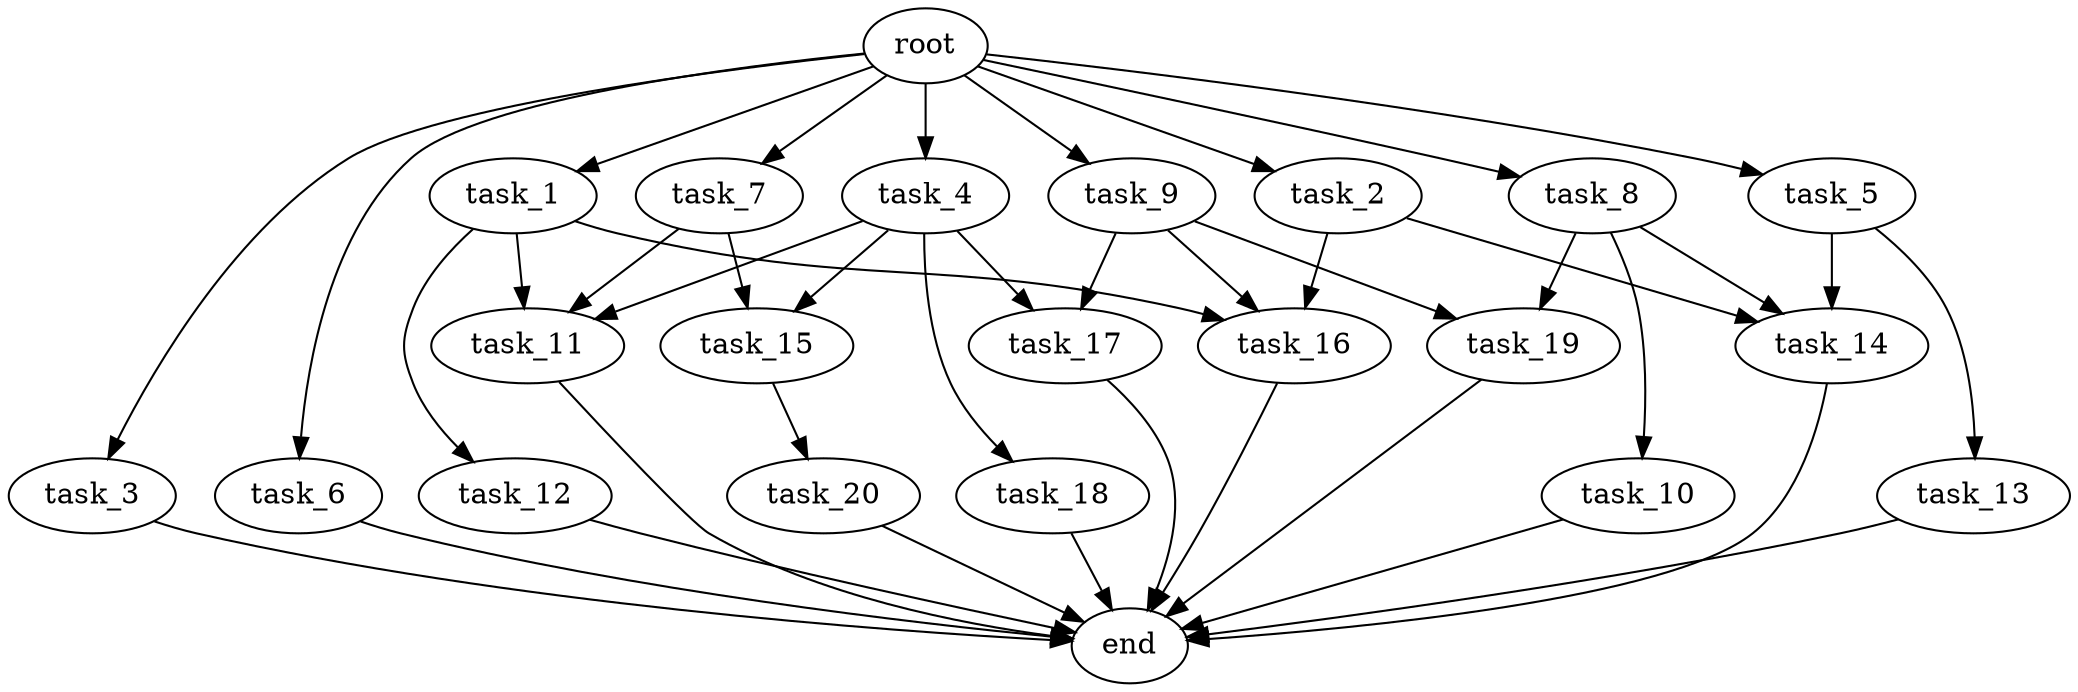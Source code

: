 digraph G {
  root [size="0.000000e+00"];
  task_1 [size="7.525833e+10"];
  task_2 [size="6.540989e+10"];
  task_3 [size="1.206899e+10"];
  task_4 [size="4.908960e+10"];
  task_5 [size="4.324152e+10"];
  task_6 [size="8.063726e+10"];
  task_7 [size="3.101703e+10"];
  task_8 [size="6.849934e+10"];
  task_9 [size="1.313735e+10"];
  task_10 [size="6.655537e+10"];
  task_11 [size="8.320697e+10"];
  task_12 [size="5.127020e+10"];
  task_13 [size="4.896741e+10"];
  task_14 [size="8.854245e+10"];
  task_15 [size="4.764920e+10"];
  task_16 [size="5.631008e+10"];
  task_17 [size="4.231283e+10"];
  task_18 [size="7.565150e+10"];
  task_19 [size="8.110133e+10"];
  task_20 [size="6.139064e+10"];
  end [size="0.000000e+00"];

  root -> task_1 [size="1.000000e-12"];
  root -> task_2 [size="1.000000e-12"];
  root -> task_3 [size="1.000000e-12"];
  root -> task_4 [size="1.000000e-12"];
  root -> task_5 [size="1.000000e-12"];
  root -> task_6 [size="1.000000e-12"];
  root -> task_7 [size="1.000000e-12"];
  root -> task_8 [size="1.000000e-12"];
  root -> task_9 [size="1.000000e-12"];
  task_1 -> task_11 [size="2.773566e+08"];
  task_1 -> task_12 [size="5.127020e+08"];
  task_1 -> task_16 [size="1.877003e+08"];
  task_2 -> task_14 [size="2.951415e+08"];
  task_2 -> task_16 [size="1.877003e+08"];
  task_3 -> end [size="1.000000e-12"];
  task_4 -> task_11 [size="2.773566e+08"];
  task_4 -> task_15 [size="2.382460e+08"];
  task_4 -> task_17 [size="2.115641e+08"];
  task_4 -> task_18 [size="7.565150e+08"];
  task_5 -> task_13 [size="4.896741e+08"];
  task_5 -> task_14 [size="2.951415e+08"];
  task_6 -> end [size="1.000000e-12"];
  task_7 -> task_11 [size="2.773566e+08"];
  task_7 -> task_15 [size="2.382460e+08"];
  task_8 -> task_10 [size="6.655537e+08"];
  task_8 -> task_14 [size="2.951415e+08"];
  task_8 -> task_19 [size="4.055066e+08"];
  task_9 -> task_16 [size="1.877003e+08"];
  task_9 -> task_17 [size="2.115641e+08"];
  task_9 -> task_19 [size="4.055066e+08"];
  task_10 -> end [size="1.000000e-12"];
  task_11 -> end [size="1.000000e-12"];
  task_12 -> end [size="1.000000e-12"];
  task_13 -> end [size="1.000000e-12"];
  task_14 -> end [size="1.000000e-12"];
  task_15 -> task_20 [size="6.139064e+08"];
  task_16 -> end [size="1.000000e-12"];
  task_17 -> end [size="1.000000e-12"];
  task_18 -> end [size="1.000000e-12"];
  task_19 -> end [size="1.000000e-12"];
  task_20 -> end [size="1.000000e-12"];
}
